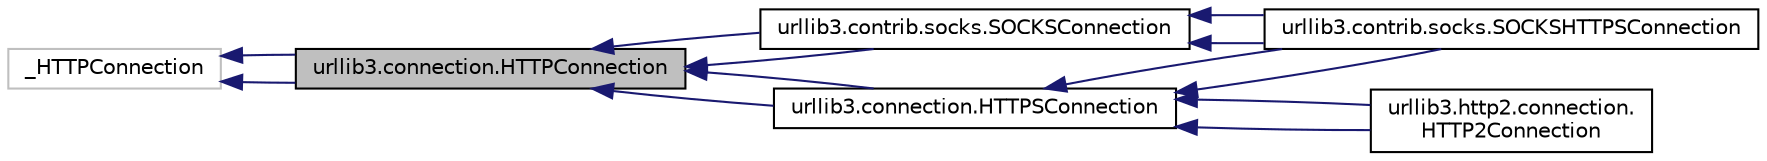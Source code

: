 digraph "urllib3.connection.HTTPConnection"
{
 // LATEX_PDF_SIZE
  edge [fontname="Helvetica",fontsize="10",labelfontname="Helvetica",labelfontsize="10"];
  node [fontname="Helvetica",fontsize="10",shape=record];
  rankdir="LR";
  Node1 [label="urllib3.connection.HTTPConnection",height=0.2,width=0.4,color="black", fillcolor="grey75", style="filled", fontcolor="black",tooltip=" "];
  Node2 -> Node1 [dir="back",color="midnightblue",fontsize="10",style="solid",fontname="Helvetica"];
  Node2 [label="_HTTPConnection",height=0.2,width=0.4,color="grey75", fillcolor="white", style="filled",tooltip=" "];
  Node2 -> Node1 [dir="back",color="midnightblue",fontsize="10",style="solid",fontname="Helvetica"];
  Node1 -> Node3 [dir="back",color="midnightblue",fontsize="10",style="solid",fontname="Helvetica"];
  Node3 [label="urllib3.connection.HTTPSConnection",height=0.2,width=0.4,color="black", fillcolor="white", style="filled",URL="$classurllib3_1_1connection_1_1HTTPSConnection.html",tooltip=" "];
  Node3 -> Node4 [dir="back",color="midnightblue",fontsize="10",style="solid",fontname="Helvetica"];
  Node4 [label="urllib3.contrib.socks.SOCKSHTTPSConnection",height=0.2,width=0.4,color="black", fillcolor="white", style="filled",URL="$classurllib3_1_1contrib_1_1socks_1_1SOCKSHTTPSConnection.html",tooltip=" "];
  Node3 -> Node4 [dir="back",color="midnightblue",fontsize="10",style="solid",fontname="Helvetica"];
  Node3 -> Node5 [dir="back",color="midnightblue",fontsize="10",style="solid",fontname="Helvetica"];
  Node5 [label="urllib3.http2.connection.\lHTTP2Connection",height=0.2,width=0.4,color="black", fillcolor="white", style="filled",URL="$classurllib3_1_1http2_1_1connection_1_1HTTP2Connection.html",tooltip=" "];
  Node3 -> Node5 [dir="back",color="midnightblue",fontsize="10",style="solid",fontname="Helvetica"];
  Node1 -> Node3 [dir="back",color="midnightblue",fontsize="10",style="solid",fontname="Helvetica"];
  Node1 -> Node6 [dir="back",color="midnightblue",fontsize="10",style="solid",fontname="Helvetica"];
  Node6 [label="urllib3.contrib.socks.SOCKSConnection",height=0.2,width=0.4,color="black", fillcolor="white", style="filled",URL="$classurllib3_1_1contrib_1_1socks_1_1SOCKSConnection.html",tooltip=" "];
  Node6 -> Node4 [dir="back",color="midnightblue",fontsize="10",style="solid",fontname="Helvetica"];
  Node6 -> Node4 [dir="back",color="midnightblue",fontsize="10",style="solid",fontname="Helvetica"];
  Node1 -> Node6 [dir="back",color="midnightblue",fontsize="10",style="solid",fontname="Helvetica"];
}
